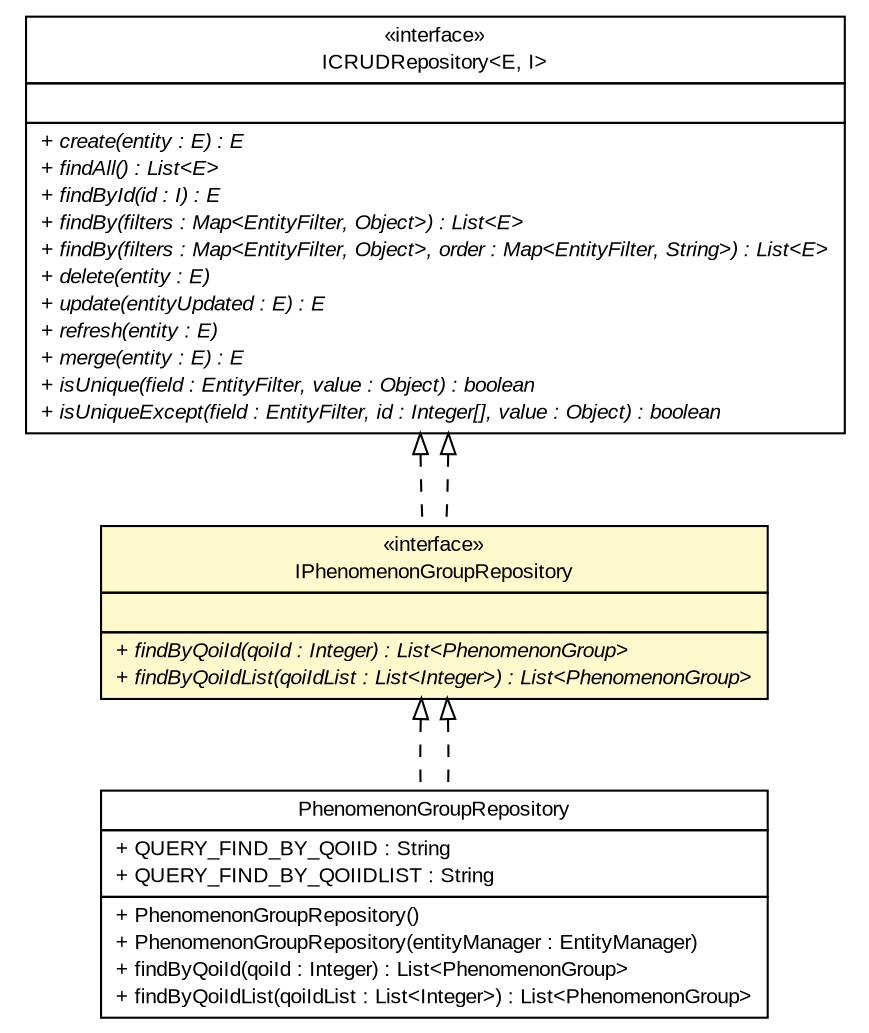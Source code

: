 #!/usr/local/bin/dot
#
# Class diagram 
# Generated by UMLGraph version R5_6-24-gf6e263 (http://www.umlgraph.org/)
#

digraph G {
	edge [fontname="arial",fontsize=10,labelfontname="arial",labelfontsize=10];
	node [fontname="arial",fontsize=10,shape=plaintext];
	nodesep=0.25;
	ranksep=0.5;
	// gov.sandia.cf.dao.ICRUDRepository<E, I>
	c186582 [label=<<table title="gov.sandia.cf.dao.ICRUDRepository" border="0" cellborder="1" cellspacing="0" cellpadding="2" port="p" href="./ICRUDRepository.html">
		<tr><td><table border="0" cellspacing="0" cellpadding="1">
<tr><td align="center" balign="center"> &#171;interface&#187; </td></tr>
<tr><td align="center" balign="center"> ICRUDRepository&lt;E, I&gt; </td></tr>
		</table></td></tr>
		<tr><td><table border="0" cellspacing="0" cellpadding="1">
<tr><td align="left" balign="left">  </td></tr>
		</table></td></tr>
		<tr><td><table border="0" cellspacing="0" cellpadding="1">
<tr><td align="left" balign="left"><font face="arial italic" point-size="10.0"> + create(entity : E) : E </font></td></tr>
<tr><td align="left" balign="left"><font face="arial italic" point-size="10.0"> + findAll() : List&lt;E&gt; </font></td></tr>
<tr><td align="left" balign="left"><font face="arial italic" point-size="10.0"> + findById(id : I) : E </font></td></tr>
<tr><td align="left" balign="left"><font face="arial italic" point-size="10.0"> + findBy(filters : Map&lt;EntityFilter, Object&gt;) : List&lt;E&gt; </font></td></tr>
<tr><td align="left" balign="left"><font face="arial italic" point-size="10.0"> + findBy(filters : Map&lt;EntityFilter, Object&gt;, order : Map&lt;EntityFilter, String&gt;) : List&lt;E&gt; </font></td></tr>
<tr><td align="left" balign="left"><font face="arial italic" point-size="10.0"> + delete(entity : E) </font></td></tr>
<tr><td align="left" balign="left"><font face="arial italic" point-size="10.0"> + update(entityUpdated : E) : E </font></td></tr>
<tr><td align="left" balign="left"><font face="arial italic" point-size="10.0"> + refresh(entity : E) </font></td></tr>
<tr><td align="left" balign="left"><font face="arial italic" point-size="10.0"> + merge(entity : E) : E </font></td></tr>
<tr><td align="left" balign="left"><font face="arial italic" point-size="10.0"> + isUnique(field : EntityFilter, value : Object) : boolean </font></td></tr>
<tr><td align="left" balign="left"><font face="arial italic" point-size="10.0"> + isUniqueExcept(field : EntityFilter, id : Integer[], value : Object) : boolean </font></td></tr>
		</table></td></tr>
		</table>>, URL="./ICRUDRepository.html", fontname="arial", fontcolor="black", fontsize=10.0];
	// gov.sandia.cf.dao.impl.PhenomenonGroupRepository
	c186628 [label=<<table title="gov.sandia.cf.dao.impl.PhenomenonGroupRepository" border="0" cellborder="1" cellspacing="0" cellpadding="2" port="p" href="./impl/PhenomenonGroupRepository.html">
		<tr><td><table border="0" cellspacing="0" cellpadding="1">
<tr><td align="center" balign="center"> PhenomenonGroupRepository </td></tr>
		</table></td></tr>
		<tr><td><table border="0" cellspacing="0" cellpadding="1">
<tr><td align="left" balign="left"> + QUERY_FIND_BY_QOIID : String </td></tr>
<tr><td align="left" balign="left"> + QUERY_FIND_BY_QOIIDLIST : String </td></tr>
		</table></td></tr>
		<tr><td><table border="0" cellspacing="0" cellpadding="1">
<tr><td align="left" balign="left"> + PhenomenonGroupRepository() </td></tr>
<tr><td align="left" balign="left"> + PhenomenonGroupRepository(entityManager : EntityManager) </td></tr>
<tr><td align="left" balign="left"> + findByQoiId(qoiId : Integer) : List&lt;PhenomenonGroup&gt; </td></tr>
<tr><td align="left" balign="left"> + findByQoiIdList(qoiIdList : List&lt;Integer&gt;) : List&lt;PhenomenonGroup&gt; </td></tr>
		</table></td></tr>
		</table>>, URL="./impl/PhenomenonGroupRepository.html", fontname="arial", fontcolor="black", fontsize=10.0];
	// gov.sandia.cf.dao.IPhenomenonGroupRepository
	c186674 [label=<<table title="gov.sandia.cf.dao.IPhenomenonGroupRepository" border="0" cellborder="1" cellspacing="0" cellpadding="2" port="p" bgcolor="lemonChiffon" href="./IPhenomenonGroupRepository.html">
		<tr><td><table border="0" cellspacing="0" cellpadding="1">
<tr><td align="center" balign="center"> &#171;interface&#187; </td></tr>
<tr><td align="center" balign="center"> IPhenomenonGroupRepository </td></tr>
		</table></td></tr>
		<tr><td><table border="0" cellspacing="0" cellpadding="1">
<tr><td align="left" balign="left">  </td></tr>
		</table></td></tr>
		<tr><td><table border="0" cellspacing="0" cellpadding="1">
<tr><td align="left" balign="left"><font face="arial italic" point-size="10.0"> + findByQoiId(qoiId : Integer) : List&lt;PhenomenonGroup&gt; </font></td></tr>
<tr><td align="left" balign="left"><font face="arial italic" point-size="10.0"> + findByQoiIdList(qoiIdList : List&lt;Integer&gt;) : List&lt;PhenomenonGroup&gt; </font></td></tr>
		</table></td></tr>
		</table>>, URL="./IPhenomenonGroupRepository.html", fontname="arial", fontcolor="black", fontsize=10.0];
	//gov.sandia.cf.dao.impl.PhenomenonGroupRepository implements gov.sandia.cf.dao.IPhenomenonGroupRepository
	c186674:p -> c186628:p [dir=back,arrowtail=empty,style=dashed];
	//gov.sandia.cf.dao.IPhenomenonGroupRepository implements gov.sandia.cf.dao.ICRUDRepository<E, I>
	c186582:p -> c186674:p [dir=back,arrowtail=empty,style=dashed];
	//gov.sandia.cf.dao.IPhenomenonGroupRepository implements gov.sandia.cf.dao.ICRUDRepository<E, I>
	c186582:p -> c186674:p [dir=back,arrowtail=empty,style=dashed];
	//gov.sandia.cf.dao.impl.PhenomenonGroupRepository implements gov.sandia.cf.dao.IPhenomenonGroupRepository
	c186674:p -> c186628:p [dir=back,arrowtail=empty,style=dashed];
}

